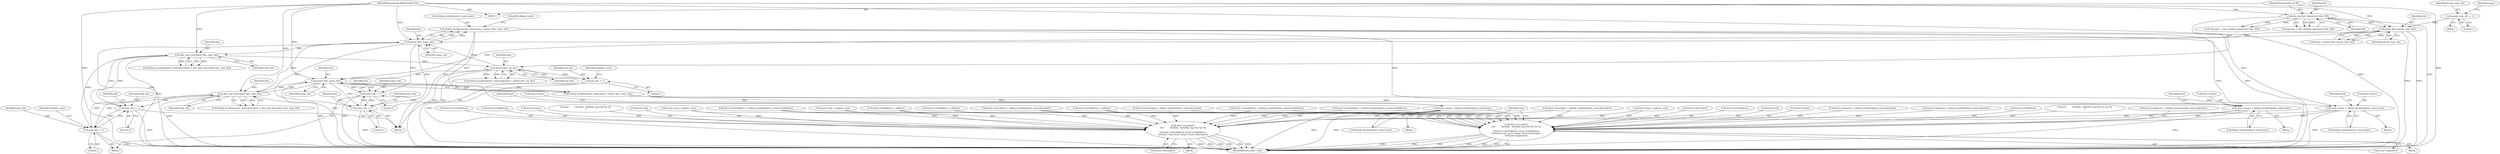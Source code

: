 digraph "0_radare2_ad55822430a03fe075221b543efb434567e9e431@API" {
"1000747" [label="(Call,debug_locals[register_num].name = getstr (bin, name_idx))"];
"1000753" [label="(Call,getstr (bin, name_idx))"];
"1000338" [label="(Call,getstr (bin, param_type_idx))"];
"1000287" [label="(Call,dex_method_signature2 (bin, MI))"];
"1000113" [label="(MethodParameterIn,RBinDexObj *bin)"];
"1000115" [label="(MethodParameterIn,int MI)"];
"1000333" [label="(Call,param_type_idx -= 1)"];
"1000586" [label="(Call,dex_type_descriptor (bin, type_idx))"];
"1000577" [label="(Call,getstr (bin, name_idx))"];
"1000778" [label="(Call,getstr (bin, sig_idx))"];
"1000762" [label="(Call,dex_type_descriptor (bin, type_idx))"];
"1000647" [label="(Call,type_idx -= 1)"];
"1000483" [label="(Call,type_idx -= 1)"];
"1000659" [label="(Call,sig_idx -= 1)"];
"1000471" [label="(Call,name_idx -= 1)"];
"1000635" [label="(Call,name_idx -= 1)"];
"1000517" [label="(Call,local->name = debug_locals[register_num].name)"];
"1001073" [label="(Call,rbin->cb_printf (\n\t\t\t\t\"        0x%04x - 0x%04x reg=%d %s %s %s\n\",\n\t\t\t\tlocal->startAddress, local->endAddress,\n\t\t\t\tlocal->reg, local->name, local->descriptor,\n\t\t\t\tlocal->signature))"];
"1001095" [label="(Call,rbin->cb_printf (\n\t\t\t\t\"        0x%04x - 0x%04x reg=%d %s %s\n\",\n\t\t\t\tlocal->startAddress, local->endAddress,\n\t\t\t\tlocal->reg, local->name, local->descriptor))"];
"1000693" [label="(Call,local->name = debug_locals[register_num].name)"];
"1000822" [label="(Call,local->name = debug_locals[register_num].name)"];
"1000471" [label="(Call,name_idx -= 1)"];
"1001087" [label="(Call,local->descriptor)"];
"1001114" [label="(Identifier,reg)"];
"1000558" [label="(Call,local->reg = register_num)"];
"1001097" [label="(Call,local->startAddress)"];
"1000338" [label="(Call,getstr (bin, param_type_idx))"];
"1000577" [label="(Call,getstr (bin, name_idx))"];
"1001073" [label="(Call,rbin->cb_printf (\n\t\t\t\t\"        0x%04x - 0x%04x reg=%d %s %s %s\n\",\n\t\t\t\tlocal->startAddress, local->endAddress,\n\t\t\t\tlocal->reg, local->name, local->descriptor,\n\t\t\t\tlocal->signature))"];
"1000831" [label="(Call,local->descriptor = debug_locals[register_num].descriptor)"];
"1000780" [label="(Identifier,sig_idx)"];
"1000528" [label="(Identifier,local)"];
"1000840" [label="(Call,local->startAddress = debug_locals[register_num].startAddress)"];
"1000336" [label="(Call,name = getstr (bin, param_type_idx))"];
"1001075" [label="(Call,local->startAddress)"];
"1000335" [label="(Literal,1)"];
"1000588" [label="(Identifier,type_idx)"];
"1000711" [label="(Call,local->startAddress = debug_locals[register_num].startAddress)"];
"1000734" [label="(Call,local->reg = register_num)"];
"1000115" [label="(MethodParameterIn,int MI)"];
"1001090" [label="(Call,local->signature)"];
"1000289" [label="(Identifier,MI)"];
"1000756" [label="(Call,debug_locals[register_num].descriptor = dex_type_descriptor (bin, type_idx))"];
"1000475" [label="(Identifier,p4)"];
"1000755" [label="(Identifier,name_idx)"];
"1000339" [label="(Identifier,bin)"];
"1000739" [label="(Call,local->endAddress = address)"];
"1000693" [label="(Call,local->name = debug_locals[register_num].name)"];
"1000661" [label="(Literal,1)"];
"1000113" [label="(MethodParameterIn,RBinDexObj *bin)"];
"1000762" [label="(Call,dex_type_descriptor (bin, type_idx))"];
"1000563" [label="(Call,local->endAddress = address)"];
"1000764" [label="(Identifier,type_idx)"];
"1001081" [label="(Call,local->reg)"];
"1000753" [label="(Call,getstr (bin, name_idx))"];
"1000521" [label="(Call,debug_locals[register_num].name)"];
"1001100" [label="(Call,local->endAddress)"];
"1001084" [label="(Call,local->name)"];
"1000849" [label="(Call,local->signature = debug_locals[register_num].signature)"];
"1000334" [label="(Identifier,param_type_idx)"];
"1000526" [label="(Call,local->descriptor = debug_locals[register_num].descriptor)"];
"1000571" [label="(Call,debug_locals[register_num].name = getstr (bin, name_idx))"];
"1000304" [label="(Block,)"];
"1001109" [label="(Call,local->descriptor)"];
"1000636" [label="(Identifier,name_idx)"];
"1000485" [label="(Literal,1)"];
"1001187" [label="(MethodReturn,static void)"];
"1000779" [label="(Identifier,bin)"];
"1000697" [label="(Call,debug_locals[register_num].name)"];
"1000578" [label="(Identifier,bin)"];
"1000772" [label="(Call,debug_locals[register_num].signature = getstr (bin, sig_idx))"];
"1001106" [label="(Call,local->name)"];
"1000720" [label="(Call,local->signature = debug_locals[register_num].signature)"];
"1000472" [label="(Identifier,name_idx)"];
"1000586" [label="(Call,dex_type_descriptor (bin, type_idx))"];
"1000483" [label="(Call,type_idx -= 1)"];
"1000651" [label="(Identifier,p4)"];
"1000502" [label="(Block,)"];
"1000535" [label="(Call,local->startAddress = debug_locals[register_num].startAddress)"];
"1001096" [label="(Literal,\"        0x%04x - 0x%04x reg=%d %s %s\n\")"];
"1000763" [label="(Identifier,bin)"];
"1001103" [label="(Call,local->reg)"];
"1001078" [label="(Call,local->endAddress)"];
"1000647" [label="(Call,type_idx -= 1)"];
"1000484" [label="(Identifier,type_idx)"];
"1000826" [label="(Call,debug_locals[register_num].name)"];
"1000612" [label="(Block,)"];
"1000333" [label="(Call,param_type_idx -= 1)"];
"1000337" [label="(Identifier,name)"];
"1000702" [label="(Call,local->descriptor = debug_locals[register_num].descriptor)"];
"1000648" [label="(Identifier,type_idx)"];
"1000284" [label="(Call,!(params = dex_method_signature2 (bin, MI)))"];
"1000704" [label="(Identifier,local)"];
"1000580" [label="(Call,debug_locals[register_num].descriptor = dex_type_descriptor (bin, type_idx))"];
"1000823" [label="(Call,local->name)"];
"1000748" [label="(Call,debug_locals[register_num].name)"];
"1000287" [label="(Call,dex_method_signature2 (bin, MI))"];
"1000639" [label="(Identifier,p4)"];
"1000759" [label="(Identifier,debug_locals)"];
"1000754" [label="(Identifier,bin)"];
"1000449" [label="(Block,)"];
"1000863" [label="(Call,local->reg = register_num)"];
"1000660" [label="(Identifier,sig_idx)"];
"1000664" [label="(Identifier,register_num)"];
"1000678" [label="(Block,)"];
"1000833" [label="(Identifier,local)"];
"1000473" [label="(Literal,1)"];
"1000517" [label="(Call,local->name = debug_locals[register_num].name)"];
"1000694" [label="(Call,local->name)"];
"1000649" [label="(Literal,1)"];
"1001095" [label="(Call,rbin->cb_printf (\n\t\t\t\t\"        0x%04x - 0x%04x reg=%d %s %s\n\",\n\t\t\t\tlocal->startAddress, local->endAddress,\n\t\t\t\tlocal->reg, local->name, local->descriptor))"];
"1000635" [label="(Call,name_idx -= 1)"];
"1000340" [label="(Identifier,param_type_idx)"];
"1000518" [label="(Call,local->name)"];
"1000807" [label="(Block,)"];
"1000822" [label="(Call,local->name = debug_locals[register_num].name)"];
"1001074" [label="(Literal,\"        0x%04x - 0x%04x reg=%d %s %s %s\n\")"];
"1000637" [label="(Literal,1)"];
"1001094" [label="(Block,)"];
"1000488" [label="(Identifier,register_num)"];
"1000659" [label="(Call,sig_idx -= 1)"];
"1000868" [label="(Call,local->endAddress = address)"];
"1000587" [label="(Identifier,bin)"];
"1000285" [label="(Call,params = dex_method_signature2 (bin, MI))"];
"1000778" [label="(Call,getstr (bin, sig_idx))"];
"1000747" [label="(Call,debug_locals[register_num].name = getstr (bin, name_idx))"];
"1000544" [label="(Call,local->signature = debug_locals[register_num].signature)"];
"1000579" [label="(Identifier,name_idx)"];
"1000288" [label="(Identifier,bin)"];
"1001072" [label="(Block,)"];
"1000747" -> "1000612"  [label="AST: "];
"1000747" -> "1000753"  [label="CFG: "];
"1000748" -> "1000747"  [label="AST: "];
"1000753" -> "1000747"  [label="AST: "];
"1000759" -> "1000747"  [label="CFG: "];
"1000747" -> "1001187"  [label="DDG: "];
"1000747" -> "1001187"  [label="DDG: "];
"1000747" -> "1000517"  [label="DDG: "];
"1000747" -> "1000693"  [label="DDG: "];
"1000753" -> "1000747"  [label="DDG: "];
"1000753" -> "1000747"  [label="DDG: "];
"1000747" -> "1000822"  [label="DDG: "];
"1000753" -> "1000755"  [label="CFG: "];
"1000754" -> "1000753"  [label="AST: "];
"1000755" -> "1000753"  [label="AST: "];
"1000753" -> "1001187"  [label="DDG: "];
"1000753" -> "1000471"  [label="DDG: "];
"1000753" -> "1000635"  [label="DDG: "];
"1000338" -> "1000753"  [label="DDG: "];
"1000586" -> "1000753"  [label="DDG: "];
"1000778" -> "1000753"  [label="DDG: "];
"1000113" -> "1000753"  [label="DDG: "];
"1000635" -> "1000753"  [label="DDG: "];
"1000753" -> "1000762"  [label="DDG: "];
"1000338" -> "1000336"  [label="AST: "];
"1000338" -> "1000340"  [label="CFG: "];
"1000339" -> "1000338"  [label="AST: "];
"1000340" -> "1000338"  [label="AST: "];
"1000336" -> "1000338"  [label="CFG: "];
"1000338" -> "1001187"  [label="DDG: "];
"1000338" -> "1001187"  [label="DDG: "];
"1000338" -> "1000336"  [label="DDG: "];
"1000338" -> "1000336"  [label="DDG: "];
"1000287" -> "1000338"  [label="DDG: "];
"1000113" -> "1000338"  [label="DDG: "];
"1000333" -> "1000338"  [label="DDG: "];
"1000338" -> "1000577"  [label="DDG: "];
"1000287" -> "1000285"  [label="AST: "];
"1000287" -> "1000289"  [label="CFG: "];
"1000288" -> "1000287"  [label="AST: "];
"1000289" -> "1000287"  [label="AST: "];
"1000285" -> "1000287"  [label="CFG: "];
"1000287" -> "1001187"  [label="DDG: "];
"1000287" -> "1001187"  [label="DDG: "];
"1000287" -> "1000284"  [label="DDG: "];
"1000287" -> "1000284"  [label="DDG: "];
"1000287" -> "1000285"  [label="DDG: "];
"1000287" -> "1000285"  [label="DDG: "];
"1000113" -> "1000287"  [label="DDG: "];
"1000115" -> "1000287"  [label="DDG: "];
"1000113" -> "1000111"  [label="AST: "];
"1000113" -> "1001187"  [label="DDG: "];
"1000113" -> "1000577"  [label="DDG: "];
"1000113" -> "1000586"  [label="DDG: "];
"1000113" -> "1000762"  [label="DDG: "];
"1000113" -> "1000778"  [label="DDG: "];
"1000115" -> "1000111"  [label="AST: "];
"1000115" -> "1001187"  [label="DDG: "];
"1000333" -> "1000304"  [label="AST: "];
"1000333" -> "1000335"  [label="CFG: "];
"1000334" -> "1000333"  [label="AST: "];
"1000335" -> "1000333"  [label="AST: "];
"1000337" -> "1000333"  [label="CFG: "];
"1000586" -> "1000580"  [label="AST: "];
"1000586" -> "1000588"  [label="CFG: "];
"1000587" -> "1000586"  [label="AST: "];
"1000588" -> "1000586"  [label="AST: "];
"1000580" -> "1000586"  [label="CFG: "];
"1000586" -> "1001187"  [label="DDG: "];
"1000586" -> "1001187"  [label="DDG: "];
"1000586" -> "1000483"  [label="DDG: "];
"1000586" -> "1000577"  [label="DDG: "];
"1000586" -> "1000580"  [label="DDG: "];
"1000586" -> "1000580"  [label="DDG: "];
"1000577" -> "1000586"  [label="DDG: "];
"1000483" -> "1000586"  [label="DDG: "];
"1000586" -> "1000647"  [label="DDG: "];
"1000577" -> "1000571"  [label="AST: "];
"1000577" -> "1000579"  [label="CFG: "];
"1000578" -> "1000577"  [label="AST: "];
"1000579" -> "1000577"  [label="AST: "];
"1000571" -> "1000577"  [label="CFG: "];
"1000577" -> "1001187"  [label="DDG: "];
"1000577" -> "1000471"  [label="DDG: "];
"1000577" -> "1000571"  [label="DDG: "];
"1000577" -> "1000571"  [label="DDG: "];
"1000778" -> "1000577"  [label="DDG: "];
"1000471" -> "1000577"  [label="DDG: "];
"1000577" -> "1000635"  [label="DDG: "];
"1000778" -> "1000772"  [label="AST: "];
"1000778" -> "1000780"  [label="CFG: "];
"1000779" -> "1000778"  [label="AST: "];
"1000780" -> "1000778"  [label="AST: "];
"1000772" -> "1000778"  [label="CFG: "];
"1000778" -> "1001187"  [label="DDG: "];
"1000778" -> "1001187"  [label="DDG: "];
"1000778" -> "1000659"  [label="DDG: "];
"1000778" -> "1000772"  [label="DDG: "];
"1000778" -> "1000772"  [label="DDG: "];
"1000762" -> "1000778"  [label="DDG: "];
"1000659" -> "1000778"  [label="DDG: "];
"1000762" -> "1000756"  [label="AST: "];
"1000762" -> "1000764"  [label="CFG: "];
"1000763" -> "1000762"  [label="AST: "];
"1000764" -> "1000762"  [label="AST: "];
"1000756" -> "1000762"  [label="CFG: "];
"1000762" -> "1001187"  [label="DDG: "];
"1000762" -> "1000483"  [label="DDG: "];
"1000762" -> "1000647"  [label="DDG: "];
"1000762" -> "1000756"  [label="DDG: "];
"1000762" -> "1000756"  [label="DDG: "];
"1000647" -> "1000762"  [label="DDG: "];
"1000647" -> "1000612"  [label="AST: "];
"1000647" -> "1000649"  [label="CFG: "];
"1000648" -> "1000647"  [label="AST: "];
"1000649" -> "1000647"  [label="AST: "];
"1000651" -> "1000647"  [label="CFG: "];
"1000647" -> "1001187"  [label="DDG: "];
"1000647" -> "1000483"  [label="DDG: "];
"1000483" -> "1000647"  [label="DDG: "];
"1000483" -> "1000449"  [label="AST: "];
"1000483" -> "1000485"  [label="CFG: "];
"1000484" -> "1000483"  [label="AST: "];
"1000485" -> "1000483"  [label="AST: "];
"1000488" -> "1000483"  [label="CFG: "];
"1000483" -> "1001187"  [label="DDG: "];
"1000659" -> "1000612"  [label="AST: "];
"1000659" -> "1000661"  [label="CFG: "];
"1000660" -> "1000659"  [label="AST: "];
"1000661" -> "1000659"  [label="AST: "];
"1000664" -> "1000659"  [label="CFG: "];
"1000659" -> "1001187"  [label="DDG: "];
"1000471" -> "1000449"  [label="AST: "];
"1000471" -> "1000473"  [label="CFG: "];
"1000472" -> "1000471"  [label="AST: "];
"1000473" -> "1000471"  [label="AST: "];
"1000475" -> "1000471"  [label="CFG: "];
"1000471" -> "1001187"  [label="DDG: "];
"1000635" -> "1000471"  [label="DDG: "];
"1000471" -> "1000635"  [label="DDG: "];
"1000635" -> "1000612"  [label="AST: "];
"1000635" -> "1000637"  [label="CFG: "];
"1000636" -> "1000635"  [label="AST: "];
"1000637" -> "1000635"  [label="AST: "];
"1000639" -> "1000635"  [label="CFG: "];
"1000635" -> "1001187"  [label="DDG: "];
"1000517" -> "1000502"  [label="AST: "];
"1000517" -> "1000521"  [label="CFG: "];
"1000518" -> "1000517"  [label="AST: "];
"1000521" -> "1000517"  [label="AST: "];
"1000528" -> "1000517"  [label="CFG: "];
"1000517" -> "1001187"  [label="DDG: "];
"1000571" -> "1000517"  [label="DDG: "];
"1000517" -> "1001073"  [label="DDG: "];
"1000517" -> "1001095"  [label="DDG: "];
"1001073" -> "1001072"  [label="AST: "];
"1001073" -> "1001090"  [label="CFG: "];
"1001074" -> "1001073"  [label="AST: "];
"1001075" -> "1001073"  [label="AST: "];
"1001078" -> "1001073"  [label="AST: "];
"1001081" -> "1001073"  [label="AST: "];
"1001084" -> "1001073"  [label="AST: "];
"1001087" -> "1001073"  [label="AST: "];
"1001090" -> "1001073"  [label="AST: "];
"1001114" -> "1001073"  [label="CFG: "];
"1001073" -> "1001187"  [label="DDG: "];
"1001073" -> "1001187"  [label="DDG: "];
"1001073" -> "1001187"  [label="DDG: "];
"1001073" -> "1001187"  [label="DDG: "];
"1001073" -> "1001187"  [label="DDG: "];
"1001073" -> "1001187"  [label="DDG: "];
"1001073" -> "1001187"  [label="DDG: "];
"1000711" -> "1001073"  [label="DDG: "];
"1000535" -> "1001073"  [label="DDG: "];
"1000840" -> "1001073"  [label="DDG: "];
"1000739" -> "1001073"  [label="DDG: "];
"1000563" -> "1001073"  [label="DDG: "];
"1000868" -> "1001073"  [label="DDG: "];
"1000734" -> "1001073"  [label="DDG: "];
"1000863" -> "1001073"  [label="DDG: "];
"1000558" -> "1001073"  [label="DDG: "];
"1000822" -> "1001073"  [label="DDG: "];
"1000693" -> "1001073"  [label="DDG: "];
"1000831" -> "1001073"  [label="DDG: "];
"1000526" -> "1001073"  [label="DDG: "];
"1000702" -> "1001073"  [label="DDG: "];
"1000849" -> "1001073"  [label="DDG: "];
"1000720" -> "1001073"  [label="DDG: "];
"1000544" -> "1001073"  [label="DDG: "];
"1001095" -> "1001094"  [label="AST: "];
"1001095" -> "1001109"  [label="CFG: "];
"1001096" -> "1001095"  [label="AST: "];
"1001097" -> "1001095"  [label="AST: "];
"1001100" -> "1001095"  [label="AST: "];
"1001103" -> "1001095"  [label="AST: "];
"1001106" -> "1001095"  [label="AST: "];
"1001109" -> "1001095"  [label="AST: "];
"1001114" -> "1001095"  [label="CFG: "];
"1001095" -> "1001187"  [label="DDG: "];
"1001095" -> "1001187"  [label="DDG: "];
"1001095" -> "1001187"  [label="DDG: "];
"1001095" -> "1001187"  [label="DDG: "];
"1001095" -> "1001187"  [label="DDG: "];
"1001095" -> "1001187"  [label="DDG: "];
"1000711" -> "1001095"  [label="DDG: "];
"1000535" -> "1001095"  [label="DDG: "];
"1000840" -> "1001095"  [label="DDG: "];
"1000739" -> "1001095"  [label="DDG: "];
"1000563" -> "1001095"  [label="DDG: "];
"1000868" -> "1001095"  [label="DDG: "];
"1000734" -> "1001095"  [label="DDG: "];
"1000863" -> "1001095"  [label="DDG: "];
"1000558" -> "1001095"  [label="DDG: "];
"1000822" -> "1001095"  [label="DDG: "];
"1000693" -> "1001095"  [label="DDG: "];
"1000831" -> "1001095"  [label="DDG: "];
"1000526" -> "1001095"  [label="DDG: "];
"1000702" -> "1001095"  [label="DDG: "];
"1000693" -> "1000678"  [label="AST: "];
"1000693" -> "1000697"  [label="CFG: "];
"1000694" -> "1000693"  [label="AST: "];
"1000697" -> "1000693"  [label="AST: "];
"1000704" -> "1000693"  [label="CFG: "];
"1000693" -> "1001187"  [label="DDG: "];
"1000571" -> "1000693"  [label="DDG: "];
"1000822" -> "1000807"  [label="AST: "];
"1000822" -> "1000826"  [label="CFG: "];
"1000823" -> "1000822"  [label="AST: "];
"1000826" -> "1000822"  [label="AST: "];
"1000833" -> "1000822"  [label="CFG: "];
"1000822" -> "1001187"  [label="DDG: "];
"1000822" -> "1001187"  [label="DDG: "];
"1000571" -> "1000822"  [label="DDG: "];
}
